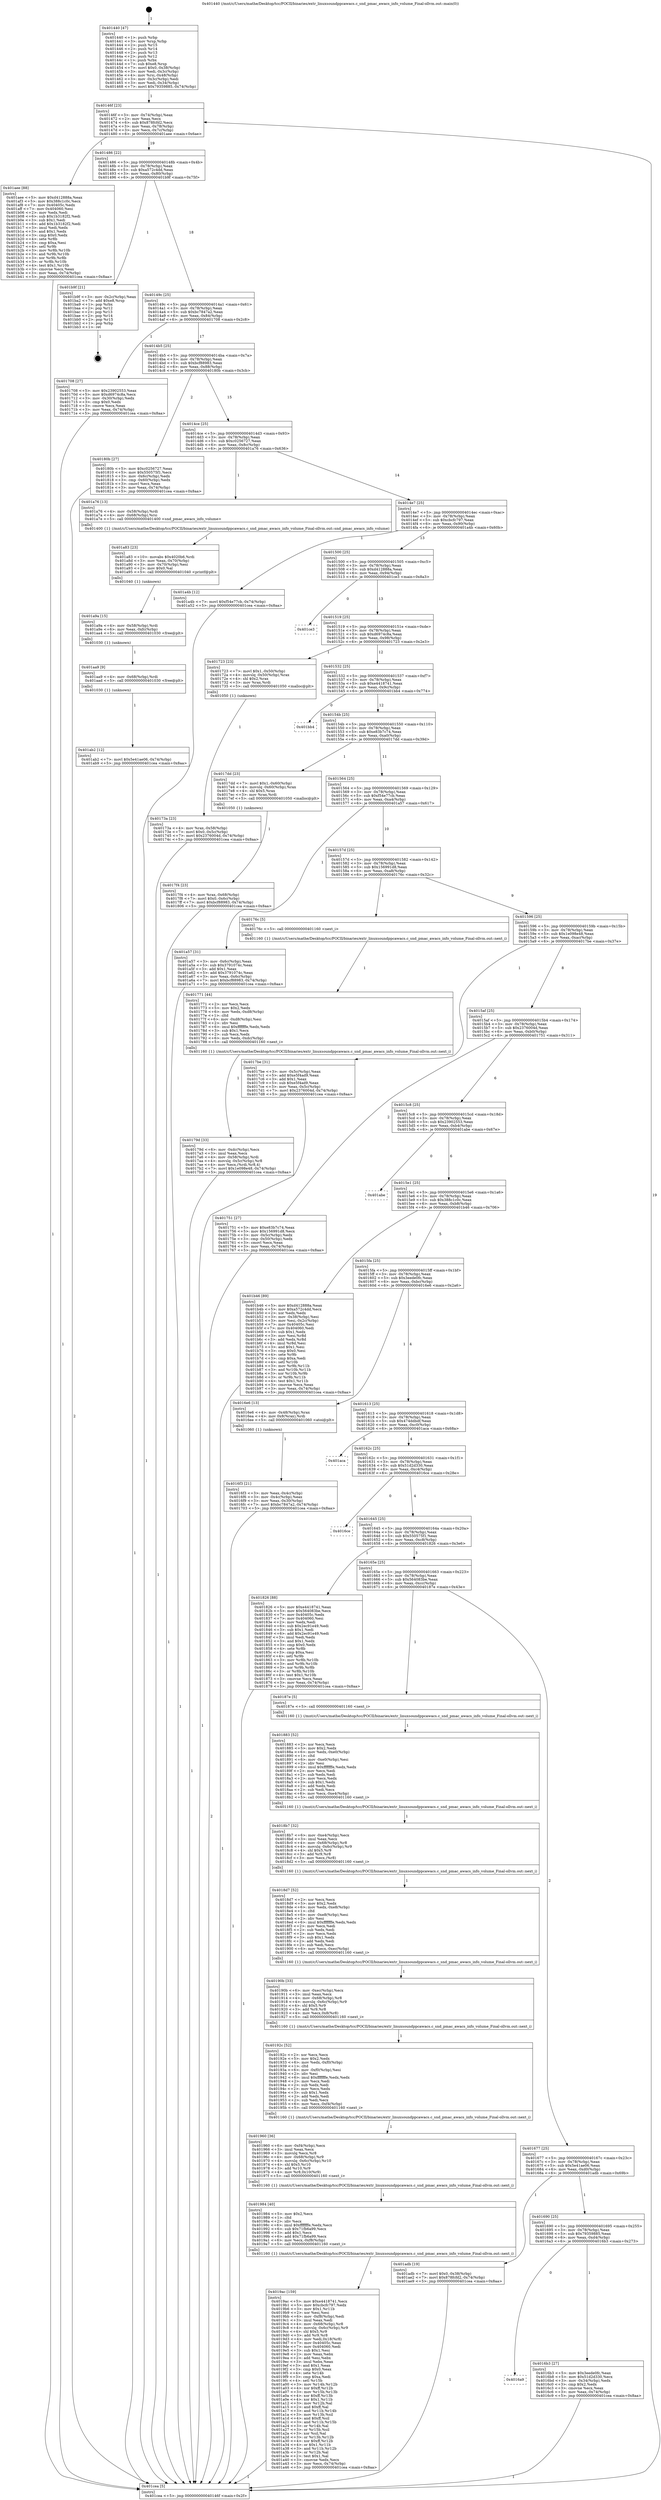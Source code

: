digraph "0x401440" {
  label = "0x401440 (/mnt/c/Users/mathe/Desktop/tcc/POCII/binaries/extr_linuxsoundppcawacs.c_snd_pmac_awacs_info_volume_Final-ollvm.out::main(0))"
  labelloc = "t"
  node[shape=record]

  Entry [label="",width=0.3,height=0.3,shape=circle,fillcolor=black,style=filled]
  "0x40146f" [label="{
     0x40146f [23]\l
     | [instrs]\l
     &nbsp;&nbsp;0x40146f \<+3\>: mov -0x74(%rbp),%eax\l
     &nbsp;&nbsp;0x401472 \<+2\>: mov %eax,%ecx\l
     &nbsp;&nbsp;0x401474 \<+6\>: sub $0x878fcfd2,%ecx\l
     &nbsp;&nbsp;0x40147a \<+3\>: mov %eax,-0x78(%rbp)\l
     &nbsp;&nbsp;0x40147d \<+3\>: mov %ecx,-0x7c(%rbp)\l
     &nbsp;&nbsp;0x401480 \<+6\>: je 0000000000401aee \<main+0x6ae\>\l
  }"]
  "0x401aee" [label="{
     0x401aee [88]\l
     | [instrs]\l
     &nbsp;&nbsp;0x401aee \<+5\>: mov $0xd412888a,%eax\l
     &nbsp;&nbsp;0x401af3 \<+5\>: mov $0x388c1c0c,%ecx\l
     &nbsp;&nbsp;0x401af8 \<+7\>: mov 0x40405c,%edx\l
     &nbsp;&nbsp;0x401aff \<+7\>: mov 0x404060,%esi\l
     &nbsp;&nbsp;0x401b06 \<+2\>: mov %edx,%edi\l
     &nbsp;&nbsp;0x401b08 \<+6\>: sub $0x1b3182f2,%edi\l
     &nbsp;&nbsp;0x401b0e \<+3\>: sub $0x1,%edi\l
     &nbsp;&nbsp;0x401b11 \<+6\>: add $0x1b3182f2,%edi\l
     &nbsp;&nbsp;0x401b17 \<+3\>: imul %edi,%edx\l
     &nbsp;&nbsp;0x401b1a \<+3\>: and $0x1,%edx\l
     &nbsp;&nbsp;0x401b1d \<+3\>: cmp $0x0,%edx\l
     &nbsp;&nbsp;0x401b20 \<+4\>: sete %r8b\l
     &nbsp;&nbsp;0x401b24 \<+3\>: cmp $0xa,%esi\l
     &nbsp;&nbsp;0x401b27 \<+4\>: setl %r9b\l
     &nbsp;&nbsp;0x401b2b \<+3\>: mov %r8b,%r10b\l
     &nbsp;&nbsp;0x401b2e \<+3\>: and %r9b,%r10b\l
     &nbsp;&nbsp;0x401b31 \<+3\>: xor %r9b,%r8b\l
     &nbsp;&nbsp;0x401b34 \<+3\>: or %r8b,%r10b\l
     &nbsp;&nbsp;0x401b37 \<+4\>: test $0x1,%r10b\l
     &nbsp;&nbsp;0x401b3b \<+3\>: cmovne %ecx,%eax\l
     &nbsp;&nbsp;0x401b3e \<+3\>: mov %eax,-0x74(%rbp)\l
     &nbsp;&nbsp;0x401b41 \<+5\>: jmp 0000000000401cea \<main+0x8aa\>\l
  }"]
  "0x401486" [label="{
     0x401486 [22]\l
     | [instrs]\l
     &nbsp;&nbsp;0x401486 \<+5\>: jmp 000000000040148b \<main+0x4b\>\l
     &nbsp;&nbsp;0x40148b \<+3\>: mov -0x78(%rbp),%eax\l
     &nbsp;&nbsp;0x40148e \<+5\>: sub $0xa572c4dd,%eax\l
     &nbsp;&nbsp;0x401493 \<+3\>: mov %eax,-0x80(%rbp)\l
     &nbsp;&nbsp;0x401496 \<+6\>: je 0000000000401b9f \<main+0x75f\>\l
  }"]
  Exit [label="",width=0.3,height=0.3,shape=circle,fillcolor=black,style=filled,peripheries=2]
  "0x401b9f" [label="{
     0x401b9f [21]\l
     | [instrs]\l
     &nbsp;&nbsp;0x401b9f \<+3\>: mov -0x2c(%rbp),%eax\l
     &nbsp;&nbsp;0x401ba2 \<+7\>: add $0xe8,%rsp\l
     &nbsp;&nbsp;0x401ba9 \<+1\>: pop %rbx\l
     &nbsp;&nbsp;0x401baa \<+2\>: pop %r12\l
     &nbsp;&nbsp;0x401bac \<+2\>: pop %r13\l
     &nbsp;&nbsp;0x401bae \<+2\>: pop %r14\l
     &nbsp;&nbsp;0x401bb0 \<+2\>: pop %r15\l
     &nbsp;&nbsp;0x401bb2 \<+1\>: pop %rbp\l
     &nbsp;&nbsp;0x401bb3 \<+1\>: ret\l
  }"]
  "0x40149c" [label="{
     0x40149c [25]\l
     | [instrs]\l
     &nbsp;&nbsp;0x40149c \<+5\>: jmp 00000000004014a1 \<main+0x61\>\l
     &nbsp;&nbsp;0x4014a1 \<+3\>: mov -0x78(%rbp),%eax\l
     &nbsp;&nbsp;0x4014a4 \<+5\>: sub $0xbc7847a2,%eax\l
     &nbsp;&nbsp;0x4014a9 \<+6\>: mov %eax,-0x84(%rbp)\l
     &nbsp;&nbsp;0x4014af \<+6\>: je 0000000000401708 \<main+0x2c8\>\l
  }"]
  "0x401ab2" [label="{
     0x401ab2 [12]\l
     | [instrs]\l
     &nbsp;&nbsp;0x401ab2 \<+7\>: movl $0x5e41ae06,-0x74(%rbp)\l
     &nbsp;&nbsp;0x401ab9 \<+5\>: jmp 0000000000401cea \<main+0x8aa\>\l
  }"]
  "0x401708" [label="{
     0x401708 [27]\l
     | [instrs]\l
     &nbsp;&nbsp;0x401708 \<+5\>: mov $0x23902553,%eax\l
     &nbsp;&nbsp;0x40170d \<+5\>: mov $0xd6974c8a,%ecx\l
     &nbsp;&nbsp;0x401712 \<+3\>: mov -0x30(%rbp),%edx\l
     &nbsp;&nbsp;0x401715 \<+3\>: cmp $0x0,%edx\l
     &nbsp;&nbsp;0x401718 \<+3\>: cmove %ecx,%eax\l
     &nbsp;&nbsp;0x40171b \<+3\>: mov %eax,-0x74(%rbp)\l
     &nbsp;&nbsp;0x40171e \<+5\>: jmp 0000000000401cea \<main+0x8aa\>\l
  }"]
  "0x4014b5" [label="{
     0x4014b5 [25]\l
     | [instrs]\l
     &nbsp;&nbsp;0x4014b5 \<+5\>: jmp 00000000004014ba \<main+0x7a\>\l
     &nbsp;&nbsp;0x4014ba \<+3\>: mov -0x78(%rbp),%eax\l
     &nbsp;&nbsp;0x4014bd \<+5\>: sub $0xbcf88983,%eax\l
     &nbsp;&nbsp;0x4014c2 \<+6\>: mov %eax,-0x88(%rbp)\l
     &nbsp;&nbsp;0x4014c8 \<+6\>: je 000000000040180b \<main+0x3cb\>\l
  }"]
  "0x401aa9" [label="{
     0x401aa9 [9]\l
     | [instrs]\l
     &nbsp;&nbsp;0x401aa9 \<+4\>: mov -0x68(%rbp),%rdi\l
     &nbsp;&nbsp;0x401aad \<+5\>: call 0000000000401030 \<free@plt\>\l
     | [calls]\l
     &nbsp;&nbsp;0x401030 \{1\} (unknown)\l
  }"]
  "0x40180b" [label="{
     0x40180b [27]\l
     | [instrs]\l
     &nbsp;&nbsp;0x40180b \<+5\>: mov $0xc0256727,%eax\l
     &nbsp;&nbsp;0x401810 \<+5\>: mov $0x550575f1,%ecx\l
     &nbsp;&nbsp;0x401815 \<+3\>: mov -0x6c(%rbp),%edx\l
     &nbsp;&nbsp;0x401818 \<+3\>: cmp -0x60(%rbp),%edx\l
     &nbsp;&nbsp;0x40181b \<+3\>: cmovl %ecx,%eax\l
     &nbsp;&nbsp;0x40181e \<+3\>: mov %eax,-0x74(%rbp)\l
     &nbsp;&nbsp;0x401821 \<+5\>: jmp 0000000000401cea \<main+0x8aa\>\l
  }"]
  "0x4014ce" [label="{
     0x4014ce [25]\l
     | [instrs]\l
     &nbsp;&nbsp;0x4014ce \<+5\>: jmp 00000000004014d3 \<main+0x93\>\l
     &nbsp;&nbsp;0x4014d3 \<+3\>: mov -0x78(%rbp),%eax\l
     &nbsp;&nbsp;0x4014d6 \<+5\>: sub $0xc0256727,%eax\l
     &nbsp;&nbsp;0x4014db \<+6\>: mov %eax,-0x8c(%rbp)\l
     &nbsp;&nbsp;0x4014e1 \<+6\>: je 0000000000401a76 \<main+0x636\>\l
  }"]
  "0x401a9a" [label="{
     0x401a9a [15]\l
     | [instrs]\l
     &nbsp;&nbsp;0x401a9a \<+4\>: mov -0x58(%rbp),%rdi\l
     &nbsp;&nbsp;0x401a9e \<+6\>: mov %eax,-0xfc(%rbp)\l
     &nbsp;&nbsp;0x401aa4 \<+5\>: call 0000000000401030 \<free@plt\>\l
     | [calls]\l
     &nbsp;&nbsp;0x401030 \{1\} (unknown)\l
  }"]
  "0x401a76" [label="{
     0x401a76 [13]\l
     | [instrs]\l
     &nbsp;&nbsp;0x401a76 \<+4\>: mov -0x58(%rbp),%rdi\l
     &nbsp;&nbsp;0x401a7a \<+4\>: mov -0x68(%rbp),%rsi\l
     &nbsp;&nbsp;0x401a7e \<+5\>: call 0000000000401400 \<snd_pmac_awacs_info_volume\>\l
     | [calls]\l
     &nbsp;&nbsp;0x401400 \{1\} (/mnt/c/Users/mathe/Desktop/tcc/POCII/binaries/extr_linuxsoundppcawacs.c_snd_pmac_awacs_info_volume_Final-ollvm.out::snd_pmac_awacs_info_volume)\l
  }"]
  "0x4014e7" [label="{
     0x4014e7 [25]\l
     | [instrs]\l
     &nbsp;&nbsp;0x4014e7 \<+5\>: jmp 00000000004014ec \<main+0xac\>\l
     &nbsp;&nbsp;0x4014ec \<+3\>: mov -0x78(%rbp),%eax\l
     &nbsp;&nbsp;0x4014ef \<+5\>: sub $0xcbcfc797,%eax\l
     &nbsp;&nbsp;0x4014f4 \<+6\>: mov %eax,-0x90(%rbp)\l
     &nbsp;&nbsp;0x4014fa \<+6\>: je 0000000000401a4b \<main+0x60b\>\l
  }"]
  "0x401a83" [label="{
     0x401a83 [23]\l
     | [instrs]\l
     &nbsp;&nbsp;0x401a83 \<+10\>: movabs $0x4020b6,%rdi\l
     &nbsp;&nbsp;0x401a8d \<+3\>: mov %eax,-0x70(%rbp)\l
     &nbsp;&nbsp;0x401a90 \<+3\>: mov -0x70(%rbp),%esi\l
     &nbsp;&nbsp;0x401a93 \<+2\>: mov $0x0,%al\l
     &nbsp;&nbsp;0x401a95 \<+5\>: call 0000000000401040 \<printf@plt\>\l
     | [calls]\l
     &nbsp;&nbsp;0x401040 \{1\} (unknown)\l
  }"]
  "0x401a4b" [label="{
     0x401a4b [12]\l
     | [instrs]\l
     &nbsp;&nbsp;0x401a4b \<+7\>: movl $0xf54e77cb,-0x74(%rbp)\l
     &nbsp;&nbsp;0x401a52 \<+5\>: jmp 0000000000401cea \<main+0x8aa\>\l
  }"]
  "0x401500" [label="{
     0x401500 [25]\l
     | [instrs]\l
     &nbsp;&nbsp;0x401500 \<+5\>: jmp 0000000000401505 \<main+0xc5\>\l
     &nbsp;&nbsp;0x401505 \<+3\>: mov -0x78(%rbp),%eax\l
     &nbsp;&nbsp;0x401508 \<+5\>: sub $0xd412888a,%eax\l
     &nbsp;&nbsp;0x40150d \<+6\>: mov %eax,-0x94(%rbp)\l
     &nbsp;&nbsp;0x401513 \<+6\>: je 0000000000401ce3 \<main+0x8a3\>\l
  }"]
  "0x4019ac" [label="{
     0x4019ac [159]\l
     | [instrs]\l
     &nbsp;&nbsp;0x4019ac \<+5\>: mov $0xe4418741,%ecx\l
     &nbsp;&nbsp;0x4019b1 \<+5\>: mov $0xcbcfc797,%edx\l
     &nbsp;&nbsp;0x4019b6 \<+3\>: mov $0x1,%r11b\l
     &nbsp;&nbsp;0x4019b9 \<+2\>: xor %esi,%esi\l
     &nbsp;&nbsp;0x4019bb \<+6\>: mov -0xf8(%rbp),%edi\l
     &nbsp;&nbsp;0x4019c1 \<+3\>: imul %eax,%edi\l
     &nbsp;&nbsp;0x4019c4 \<+4\>: mov -0x68(%rbp),%r8\l
     &nbsp;&nbsp;0x4019c8 \<+4\>: movslq -0x6c(%rbp),%r9\l
     &nbsp;&nbsp;0x4019cc \<+4\>: shl $0x5,%r9\l
     &nbsp;&nbsp;0x4019d0 \<+3\>: add %r9,%r8\l
     &nbsp;&nbsp;0x4019d3 \<+4\>: mov %edi,0x18(%r8)\l
     &nbsp;&nbsp;0x4019d7 \<+7\>: mov 0x40405c,%eax\l
     &nbsp;&nbsp;0x4019de \<+7\>: mov 0x404060,%edi\l
     &nbsp;&nbsp;0x4019e5 \<+3\>: sub $0x1,%esi\l
     &nbsp;&nbsp;0x4019e8 \<+2\>: mov %eax,%ebx\l
     &nbsp;&nbsp;0x4019ea \<+2\>: add %esi,%ebx\l
     &nbsp;&nbsp;0x4019ec \<+3\>: imul %ebx,%eax\l
     &nbsp;&nbsp;0x4019ef \<+3\>: and $0x1,%eax\l
     &nbsp;&nbsp;0x4019f2 \<+3\>: cmp $0x0,%eax\l
     &nbsp;&nbsp;0x4019f5 \<+4\>: sete %r14b\l
     &nbsp;&nbsp;0x4019f9 \<+3\>: cmp $0xa,%edi\l
     &nbsp;&nbsp;0x4019fc \<+4\>: setl %r15b\l
     &nbsp;&nbsp;0x401a00 \<+3\>: mov %r14b,%r12b\l
     &nbsp;&nbsp;0x401a03 \<+4\>: xor $0xff,%r12b\l
     &nbsp;&nbsp;0x401a07 \<+3\>: mov %r15b,%r13b\l
     &nbsp;&nbsp;0x401a0a \<+4\>: xor $0xff,%r13b\l
     &nbsp;&nbsp;0x401a0e \<+4\>: xor $0x1,%r11b\l
     &nbsp;&nbsp;0x401a12 \<+3\>: mov %r12b,%al\l
     &nbsp;&nbsp;0x401a15 \<+2\>: and $0xff,%al\l
     &nbsp;&nbsp;0x401a17 \<+3\>: and %r11b,%r14b\l
     &nbsp;&nbsp;0x401a1a \<+3\>: mov %r13b,%sil\l
     &nbsp;&nbsp;0x401a1d \<+4\>: and $0xff,%sil\l
     &nbsp;&nbsp;0x401a21 \<+3\>: and %r11b,%r15b\l
     &nbsp;&nbsp;0x401a24 \<+3\>: or %r14b,%al\l
     &nbsp;&nbsp;0x401a27 \<+3\>: or %r15b,%sil\l
     &nbsp;&nbsp;0x401a2a \<+3\>: xor %sil,%al\l
     &nbsp;&nbsp;0x401a2d \<+3\>: or %r13b,%r12b\l
     &nbsp;&nbsp;0x401a30 \<+4\>: xor $0xff,%r12b\l
     &nbsp;&nbsp;0x401a34 \<+4\>: or $0x1,%r11b\l
     &nbsp;&nbsp;0x401a38 \<+3\>: and %r11b,%r12b\l
     &nbsp;&nbsp;0x401a3b \<+3\>: or %r12b,%al\l
     &nbsp;&nbsp;0x401a3e \<+2\>: test $0x1,%al\l
     &nbsp;&nbsp;0x401a40 \<+3\>: cmovne %edx,%ecx\l
     &nbsp;&nbsp;0x401a43 \<+3\>: mov %ecx,-0x74(%rbp)\l
     &nbsp;&nbsp;0x401a46 \<+5\>: jmp 0000000000401cea \<main+0x8aa\>\l
  }"]
  "0x401ce3" [label="{
     0x401ce3\l
  }", style=dashed]
  "0x401519" [label="{
     0x401519 [25]\l
     | [instrs]\l
     &nbsp;&nbsp;0x401519 \<+5\>: jmp 000000000040151e \<main+0xde\>\l
     &nbsp;&nbsp;0x40151e \<+3\>: mov -0x78(%rbp),%eax\l
     &nbsp;&nbsp;0x401521 \<+5\>: sub $0xd6974c8a,%eax\l
     &nbsp;&nbsp;0x401526 \<+6\>: mov %eax,-0x98(%rbp)\l
     &nbsp;&nbsp;0x40152c \<+6\>: je 0000000000401723 \<main+0x2e3\>\l
  }"]
  "0x401984" [label="{
     0x401984 [40]\l
     | [instrs]\l
     &nbsp;&nbsp;0x401984 \<+5\>: mov $0x2,%ecx\l
     &nbsp;&nbsp;0x401989 \<+1\>: cltd\l
     &nbsp;&nbsp;0x40198a \<+2\>: idiv %ecx\l
     &nbsp;&nbsp;0x40198c \<+6\>: imul $0xfffffffe,%edx,%ecx\l
     &nbsp;&nbsp;0x401992 \<+6\>: sub $0x71fb6a99,%ecx\l
     &nbsp;&nbsp;0x401998 \<+3\>: add $0x1,%ecx\l
     &nbsp;&nbsp;0x40199b \<+6\>: add $0x71fb6a99,%ecx\l
     &nbsp;&nbsp;0x4019a1 \<+6\>: mov %ecx,-0xf8(%rbp)\l
     &nbsp;&nbsp;0x4019a7 \<+5\>: call 0000000000401160 \<next_i\>\l
     | [calls]\l
     &nbsp;&nbsp;0x401160 \{1\} (/mnt/c/Users/mathe/Desktop/tcc/POCII/binaries/extr_linuxsoundppcawacs.c_snd_pmac_awacs_info_volume_Final-ollvm.out::next_i)\l
  }"]
  "0x401723" [label="{
     0x401723 [23]\l
     | [instrs]\l
     &nbsp;&nbsp;0x401723 \<+7\>: movl $0x1,-0x50(%rbp)\l
     &nbsp;&nbsp;0x40172a \<+4\>: movslq -0x50(%rbp),%rax\l
     &nbsp;&nbsp;0x40172e \<+4\>: shl $0x2,%rax\l
     &nbsp;&nbsp;0x401732 \<+3\>: mov %rax,%rdi\l
     &nbsp;&nbsp;0x401735 \<+5\>: call 0000000000401050 \<malloc@plt\>\l
     | [calls]\l
     &nbsp;&nbsp;0x401050 \{1\} (unknown)\l
  }"]
  "0x401532" [label="{
     0x401532 [25]\l
     | [instrs]\l
     &nbsp;&nbsp;0x401532 \<+5\>: jmp 0000000000401537 \<main+0xf7\>\l
     &nbsp;&nbsp;0x401537 \<+3\>: mov -0x78(%rbp),%eax\l
     &nbsp;&nbsp;0x40153a \<+5\>: sub $0xe4418741,%eax\l
     &nbsp;&nbsp;0x40153f \<+6\>: mov %eax,-0x9c(%rbp)\l
     &nbsp;&nbsp;0x401545 \<+6\>: je 0000000000401bb4 \<main+0x774\>\l
  }"]
  "0x401960" [label="{
     0x401960 [36]\l
     | [instrs]\l
     &nbsp;&nbsp;0x401960 \<+6\>: mov -0xf4(%rbp),%ecx\l
     &nbsp;&nbsp;0x401966 \<+3\>: imul %eax,%ecx\l
     &nbsp;&nbsp;0x401969 \<+3\>: movslq %ecx,%r8\l
     &nbsp;&nbsp;0x40196c \<+4\>: mov -0x68(%rbp),%r9\l
     &nbsp;&nbsp;0x401970 \<+4\>: movslq -0x6c(%rbp),%r10\l
     &nbsp;&nbsp;0x401974 \<+4\>: shl $0x5,%r10\l
     &nbsp;&nbsp;0x401978 \<+3\>: add %r10,%r9\l
     &nbsp;&nbsp;0x40197b \<+4\>: mov %r8,0x10(%r9)\l
     &nbsp;&nbsp;0x40197f \<+5\>: call 0000000000401160 \<next_i\>\l
     | [calls]\l
     &nbsp;&nbsp;0x401160 \{1\} (/mnt/c/Users/mathe/Desktop/tcc/POCII/binaries/extr_linuxsoundppcawacs.c_snd_pmac_awacs_info_volume_Final-ollvm.out::next_i)\l
  }"]
  "0x401bb4" [label="{
     0x401bb4\l
  }", style=dashed]
  "0x40154b" [label="{
     0x40154b [25]\l
     | [instrs]\l
     &nbsp;&nbsp;0x40154b \<+5\>: jmp 0000000000401550 \<main+0x110\>\l
     &nbsp;&nbsp;0x401550 \<+3\>: mov -0x78(%rbp),%eax\l
     &nbsp;&nbsp;0x401553 \<+5\>: sub $0xe83b7c74,%eax\l
     &nbsp;&nbsp;0x401558 \<+6\>: mov %eax,-0xa0(%rbp)\l
     &nbsp;&nbsp;0x40155e \<+6\>: je 00000000004017dd \<main+0x39d\>\l
  }"]
  "0x40192c" [label="{
     0x40192c [52]\l
     | [instrs]\l
     &nbsp;&nbsp;0x40192c \<+2\>: xor %ecx,%ecx\l
     &nbsp;&nbsp;0x40192e \<+5\>: mov $0x2,%edx\l
     &nbsp;&nbsp;0x401933 \<+6\>: mov %edx,-0xf0(%rbp)\l
     &nbsp;&nbsp;0x401939 \<+1\>: cltd\l
     &nbsp;&nbsp;0x40193a \<+6\>: mov -0xf0(%rbp),%esi\l
     &nbsp;&nbsp;0x401940 \<+2\>: idiv %esi\l
     &nbsp;&nbsp;0x401942 \<+6\>: imul $0xfffffffe,%edx,%edx\l
     &nbsp;&nbsp;0x401948 \<+2\>: mov %ecx,%edi\l
     &nbsp;&nbsp;0x40194a \<+2\>: sub %edx,%edi\l
     &nbsp;&nbsp;0x40194c \<+2\>: mov %ecx,%edx\l
     &nbsp;&nbsp;0x40194e \<+3\>: sub $0x1,%edx\l
     &nbsp;&nbsp;0x401951 \<+2\>: add %edx,%edi\l
     &nbsp;&nbsp;0x401953 \<+2\>: sub %edi,%ecx\l
     &nbsp;&nbsp;0x401955 \<+6\>: mov %ecx,-0xf4(%rbp)\l
     &nbsp;&nbsp;0x40195b \<+5\>: call 0000000000401160 \<next_i\>\l
     | [calls]\l
     &nbsp;&nbsp;0x401160 \{1\} (/mnt/c/Users/mathe/Desktop/tcc/POCII/binaries/extr_linuxsoundppcawacs.c_snd_pmac_awacs_info_volume_Final-ollvm.out::next_i)\l
  }"]
  "0x4017dd" [label="{
     0x4017dd [23]\l
     | [instrs]\l
     &nbsp;&nbsp;0x4017dd \<+7\>: movl $0x1,-0x60(%rbp)\l
     &nbsp;&nbsp;0x4017e4 \<+4\>: movslq -0x60(%rbp),%rax\l
     &nbsp;&nbsp;0x4017e8 \<+4\>: shl $0x5,%rax\l
     &nbsp;&nbsp;0x4017ec \<+3\>: mov %rax,%rdi\l
     &nbsp;&nbsp;0x4017ef \<+5\>: call 0000000000401050 \<malloc@plt\>\l
     | [calls]\l
     &nbsp;&nbsp;0x401050 \{1\} (unknown)\l
  }"]
  "0x401564" [label="{
     0x401564 [25]\l
     | [instrs]\l
     &nbsp;&nbsp;0x401564 \<+5\>: jmp 0000000000401569 \<main+0x129\>\l
     &nbsp;&nbsp;0x401569 \<+3\>: mov -0x78(%rbp),%eax\l
     &nbsp;&nbsp;0x40156c \<+5\>: sub $0xf54e77cb,%eax\l
     &nbsp;&nbsp;0x401571 \<+6\>: mov %eax,-0xa4(%rbp)\l
     &nbsp;&nbsp;0x401577 \<+6\>: je 0000000000401a57 \<main+0x617\>\l
  }"]
  "0x40190b" [label="{
     0x40190b [33]\l
     | [instrs]\l
     &nbsp;&nbsp;0x40190b \<+6\>: mov -0xec(%rbp),%ecx\l
     &nbsp;&nbsp;0x401911 \<+3\>: imul %eax,%ecx\l
     &nbsp;&nbsp;0x401914 \<+4\>: mov -0x68(%rbp),%r8\l
     &nbsp;&nbsp;0x401918 \<+4\>: movslq -0x6c(%rbp),%r9\l
     &nbsp;&nbsp;0x40191c \<+4\>: shl $0x5,%r9\l
     &nbsp;&nbsp;0x401920 \<+3\>: add %r9,%r8\l
     &nbsp;&nbsp;0x401923 \<+4\>: mov %ecx,0x8(%r8)\l
     &nbsp;&nbsp;0x401927 \<+5\>: call 0000000000401160 \<next_i\>\l
     | [calls]\l
     &nbsp;&nbsp;0x401160 \{1\} (/mnt/c/Users/mathe/Desktop/tcc/POCII/binaries/extr_linuxsoundppcawacs.c_snd_pmac_awacs_info_volume_Final-ollvm.out::next_i)\l
  }"]
  "0x401a57" [label="{
     0x401a57 [31]\l
     | [instrs]\l
     &nbsp;&nbsp;0x401a57 \<+3\>: mov -0x6c(%rbp),%eax\l
     &nbsp;&nbsp;0x401a5a \<+5\>: sub $0x3791074c,%eax\l
     &nbsp;&nbsp;0x401a5f \<+3\>: add $0x1,%eax\l
     &nbsp;&nbsp;0x401a62 \<+5\>: add $0x3791074c,%eax\l
     &nbsp;&nbsp;0x401a67 \<+3\>: mov %eax,-0x6c(%rbp)\l
     &nbsp;&nbsp;0x401a6a \<+7\>: movl $0xbcf88983,-0x74(%rbp)\l
     &nbsp;&nbsp;0x401a71 \<+5\>: jmp 0000000000401cea \<main+0x8aa\>\l
  }"]
  "0x40157d" [label="{
     0x40157d [25]\l
     | [instrs]\l
     &nbsp;&nbsp;0x40157d \<+5\>: jmp 0000000000401582 \<main+0x142\>\l
     &nbsp;&nbsp;0x401582 \<+3\>: mov -0x78(%rbp),%eax\l
     &nbsp;&nbsp;0x401585 \<+5\>: sub $0x156991d8,%eax\l
     &nbsp;&nbsp;0x40158a \<+6\>: mov %eax,-0xa8(%rbp)\l
     &nbsp;&nbsp;0x401590 \<+6\>: je 000000000040176c \<main+0x32c\>\l
  }"]
  "0x4018d7" [label="{
     0x4018d7 [52]\l
     | [instrs]\l
     &nbsp;&nbsp;0x4018d7 \<+2\>: xor %ecx,%ecx\l
     &nbsp;&nbsp;0x4018d9 \<+5\>: mov $0x2,%edx\l
     &nbsp;&nbsp;0x4018de \<+6\>: mov %edx,-0xe8(%rbp)\l
     &nbsp;&nbsp;0x4018e4 \<+1\>: cltd\l
     &nbsp;&nbsp;0x4018e5 \<+6\>: mov -0xe8(%rbp),%esi\l
     &nbsp;&nbsp;0x4018eb \<+2\>: idiv %esi\l
     &nbsp;&nbsp;0x4018ed \<+6\>: imul $0xfffffffe,%edx,%edx\l
     &nbsp;&nbsp;0x4018f3 \<+2\>: mov %ecx,%edi\l
     &nbsp;&nbsp;0x4018f5 \<+2\>: sub %edx,%edi\l
     &nbsp;&nbsp;0x4018f7 \<+2\>: mov %ecx,%edx\l
     &nbsp;&nbsp;0x4018f9 \<+3\>: sub $0x1,%edx\l
     &nbsp;&nbsp;0x4018fc \<+2\>: add %edx,%edi\l
     &nbsp;&nbsp;0x4018fe \<+2\>: sub %edi,%ecx\l
     &nbsp;&nbsp;0x401900 \<+6\>: mov %ecx,-0xec(%rbp)\l
     &nbsp;&nbsp;0x401906 \<+5\>: call 0000000000401160 \<next_i\>\l
     | [calls]\l
     &nbsp;&nbsp;0x401160 \{1\} (/mnt/c/Users/mathe/Desktop/tcc/POCII/binaries/extr_linuxsoundppcawacs.c_snd_pmac_awacs_info_volume_Final-ollvm.out::next_i)\l
  }"]
  "0x40176c" [label="{
     0x40176c [5]\l
     | [instrs]\l
     &nbsp;&nbsp;0x40176c \<+5\>: call 0000000000401160 \<next_i\>\l
     | [calls]\l
     &nbsp;&nbsp;0x401160 \{1\} (/mnt/c/Users/mathe/Desktop/tcc/POCII/binaries/extr_linuxsoundppcawacs.c_snd_pmac_awacs_info_volume_Final-ollvm.out::next_i)\l
  }"]
  "0x401596" [label="{
     0x401596 [25]\l
     | [instrs]\l
     &nbsp;&nbsp;0x401596 \<+5\>: jmp 000000000040159b \<main+0x15b\>\l
     &nbsp;&nbsp;0x40159b \<+3\>: mov -0x78(%rbp),%eax\l
     &nbsp;&nbsp;0x40159e \<+5\>: sub $0x1e098e48,%eax\l
     &nbsp;&nbsp;0x4015a3 \<+6\>: mov %eax,-0xac(%rbp)\l
     &nbsp;&nbsp;0x4015a9 \<+6\>: je 00000000004017be \<main+0x37e\>\l
  }"]
  "0x4018b7" [label="{
     0x4018b7 [32]\l
     | [instrs]\l
     &nbsp;&nbsp;0x4018b7 \<+6\>: mov -0xe4(%rbp),%ecx\l
     &nbsp;&nbsp;0x4018bd \<+3\>: imul %eax,%ecx\l
     &nbsp;&nbsp;0x4018c0 \<+4\>: mov -0x68(%rbp),%r8\l
     &nbsp;&nbsp;0x4018c4 \<+4\>: movslq -0x6c(%rbp),%r9\l
     &nbsp;&nbsp;0x4018c8 \<+4\>: shl $0x5,%r9\l
     &nbsp;&nbsp;0x4018cc \<+3\>: add %r9,%r8\l
     &nbsp;&nbsp;0x4018cf \<+3\>: mov %ecx,(%r8)\l
     &nbsp;&nbsp;0x4018d2 \<+5\>: call 0000000000401160 \<next_i\>\l
     | [calls]\l
     &nbsp;&nbsp;0x401160 \{1\} (/mnt/c/Users/mathe/Desktop/tcc/POCII/binaries/extr_linuxsoundppcawacs.c_snd_pmac_awacs_info_volume_Final-ollvm.out::next_i)\l
  }"]
  "0x4017be" [label="{
     0x4017be [31]\l
     | [instrs]\l
     &nbsp;&nbsp;0x4017be \<+3\>: mov -0x5c(%rbp),%eax\l
     &nbsp;&nbsp;0x4017c1 \<+5\>: add $0xe5f4ad9,%eax\l
     &nbsp;&nbsp;0x4017c6 \<+3\>: add $0x1,%eax\l
     &nbsp;&nbsp;0x4017c9 \<+5\>: sub $0xe5f4ad9,%eax\l
     &nbsp;&nbsp;0x4017ce \<+3\>: mov %eax,-0x5c(%rbp)\l
     &nbsp;&nbsp;0x4017d1 \<+7\>: movl $0x2376004d,-0x74(%rbp)\l
     &nbsp;&nbsp;0x4017d8 \<+5\>: jmp 0000000000401cea \<main+0x8aa\>\l
  }"]
  "0x4015af" [label="{
     0x4015af [25]\l
     | [instrs]\l
     &nbsp;&nbsp;0x4015af \<+5\>: jmp 00000000004015b4 \<main+0x174\>\l
     &nbsp;&nbsp;0x4015b4 \<+3\>: mov -0x78(%rbp),%eax\l
     &nbsp;&nbsp;0x4015b7 \<+5\>: sub $0x2376004d,%eax\l
     &nbsp;&nbsp;0x4015bc \<+6\>: mov %eax,-0xb0(%rbp)\l
     &nbsp;&nbsp;0x4015c2 \<+6\>: je 0000000000401751 \<main+0x311\>\l
  }"]
  "0x401883" [label="{
     0x401883 [52]\l
     | [instrs]\l
     &nbsp;&nbsp;0x401883 \<+2\>: xor %ecx,%ecx\l
     &nbsp;&nbsp;0x401885 \<+5\>: mov $0x2,%edx\l
     &nbsp;&nbsp;0x40188a \<+6\>: mov %edx,-0xe0(%rbp)\l
     &nbsp;&nbsp;0x401890 \<+1\>: cltd\l
     &nbsp;&nbsp;0x401891 \<+6\>: mov -0xe0(%rbp),%esi\l
     &nbsp;&nbsp;0x401897 \<+2\>: idiv %esi\l
     &nbsp;&nbsp;0x401899 \<+6\>: imul $0xfffffffe,%edx,%edx\l
     &nbsp;&nbsp;0x40189f \<+2\>: mov %ecx,%edi\l
     &nbsp;&nbsp;0x4018a1 \<+2\>: sub %edx,%edi\l
     &nbsp;&nbsp;0x4018a3 \<+2\>: mov %ecx,%edx\l
     &nbsp;&nbsp;0x4018a5 \<+3\>: sub $0x1,%edx\l
     &nbsp;&nbsp;0x4018a8 \<+2\>: add %edx,%edi\l
     &nbsp;&nbsp;0x4018aa \<+2\>: sub %edi,%ecx\l
     &nbsp;&nbsp;0x4018ac \<+6\>: mov %ecx,-0xe4(%rbp)\l
     &nbsp;&nbsp;0x4018b2 \<+5\>: call 0000000000401160 \<next_i\>\l
     | [calls]\l
     &nbsp;&nbsp;0x401160 \{1\} (/mnt/c/Users/mathe/Desktop/tcc/POCII/binaries/extr_linuxsoundppcawacs.c_snd_pmac_awacs_info_volume_Final-ollvm.out::next_i)\l
  }"]
  "0x401751" [label="{
     0x401751 [27]\l
     | [instrs]\l
     &nbsp;&nbsp;0x401751 \<+5\>: mov $0xe83b7c74,%eax\l
     &nbsp;&nbsp;0x401756 \<+5\>: mov $0x156991d8,%ecx\l
     &nbsp;&nbsp;0x40175b \<+3\>: mov -0x5c(%rbp),%edx\l
     &nbsp;&nbsp;0x40175e \<+3\>: cmp -0x50(%rbp),%edx\l
     &nbsp;&nbsp;0x401761 \<+3\>: cmovl %ecx,%eax\l
     &nbsp;&nbsp;0x401764 \<+3\>: mov %eax,-0x74(%rbp)\l
     &nbsp;&nbsp;0x401767 \<+5\>: jmp 0000000000401cea \<main+0x8aa\>\l
  }"]
  "0x4015c8" [label="{
     0x4015c8 [25]\l
     | [instrs]\l
     &nbsp;&nbsp;0x4015c8 \<+5\>: jmp 00000000004015cd \<main+0x18d\>\l
     &nbsp;&nbsp;0x4015cd \<+3\>: mov -0x78(%rbp),%eax\l
     &nbsp;&nbsp;0x4015d0 \<+5\>: sub $0x23902553,%eax\l
     &nbsp;&nbsp;0x4015d5 \<+6\>: mov %eax,-0xb4(%rbp)\l
     &nbsp;&nbsp;0x4015db \<+6\>: je 0000000000401abe \<main+0x67e\>\l
  }"]
  "0x4017f4" [label="{
     0x4017f4 [23]\l
     | [instrs]\l
     &nbsp;&nbsp;0x4017f4 \<+4\>: mov %rax,-0x68(%rbp)\l
     &nbsp;&nbsp;0x4017f8 \<+7\>: movl $0x0,-0x6c(%rbp)\l
     &nbsp;&nbsp;0x4017ff \<+7\>: movl $0xbcf88983,-0x74(%rbp)\l
     &nbsp;&nbsp;0x401806 \<+5\>: jmp 0000000000401cea \<main+0x8aa\>\l
  }"]
  "0x401abe" [label="{
     0x401abe\l
  }", style=dashed]
  "0x4015e1" [label="{
     0x4015e1 [25]\l
     | [instrs]\l
     &nbsp;&nbsp;0x4015e1 \<+5\>: jmp 00000000004015e6 \<main+0x1a6\>\l
     &nbsp;&nbsp;0x4015e6 \<+3\>: mov -0x78(%rbp),%eax\l
     &nbsp;&nbsp;0x4015e9 \<+5\>: sub $0x388c1c0c,%eax\l
     &nbsp;&nbsp;0x4015ee \<+6\>: mov %eax,-0xb8(%rbp)\l
     &nbsp;&nbsp;0x4015f4 \<+6\>: je 0000000000401b46 \<main+0x706\>\l
  }"]
  "0x40179d" [label="{
     0x40179d [33]\l
     | [instrs]\l
     &nbsp;&nbsp;0x40179d \<+6\>: mov -0xdc(%rbp),%ecx\l
     &nbsp;&nbsp;0x4017a3 \<+3\>: imul %eax,%ecx\l
     &nbsp;&nbsp;0x4017a6 \<+4\>: mov -0x58(%rbp),%rdi\l
     &nbsp;&nbsp;0x4017aa \<+4\>: movslq -0x5c(%rbp),%r8\l
     &nbsp;&nbsp;0x4017ae \<+4\>: mov %ecx,(%rdi,%r8,4)\l
     &nbsp;&nbsp;0x4017b2 \<+7\>: movl $0x1e098e48,-0x74(%rbp)\l
     &nbsp;&nbsp;0x4017b9 \<+5\>: jmp 0000000000401cea \<main+0x8aa\>\l
  }"]
  "0x401b46" [label="{
     0x401b46 [89]\l
     | [instrs]\l
     &nbsp;&nbsp;0x401b46 \<+5\>: mov $0xd412888a,%eax\l
     &nbsp;&nbsp;0x401b4b \<+5\>: mov $0xa572c4dd,%ecx\l
     &nbsp;&nbsp;0x401b50 \<+2\>: xor %edx,%edx\l
     &nbsp;&nbsp;0x401b52 \<+3\>: mov -0x38(%rbp),%esi\l
     &nbsp;&nbsp;0x401b55 \<+3\>: mov %esi,-0x2c(%rbp)\l
     &nbsp;&nbsp;0x401b58 \<+7\>: mov 0x40405c,%esi\l
     &nbsp;&nbsp;0x401b5f \<+7\>: mov 0x404060,%edi\l
     &nbsp;&nbsp;0x401b66 \<+3\>: sub $0x1,%edx\l
     &nbsp;&nbsp;0x401b69 \<+3\>: mov %esi,%r8d\l
     &nbsp;&nbsp;0x401b6c \<+3\>: add %edx,%r8d\l
     &nbsp;&nbsp;0x401b6f \<+4\>: imul %r8d,%esi\l
     &nbsp;&nbsp;0x401b73 \<+3\>: and $0x1,%esi\l
     &nbsp;&nbsp;0x401b76 \<+3\>: cmp $0x0,%esi\l
     &nbsp;&nbsp;0x401b79 \<+4\>: sete %r9b\l
     &nbsp;&nbsp;0x401b7d \<+3\>: cmp $0xa,%edi\l
     &nbsp;&nbsp;0x401b80 \<+4\>: setl %r10b\l
     &nbsp;&nbsp;0x401b84 \<+3\>: mov %r9b,%r11b\l
     &nbsp;&nbsp;0x401b87 \<+3\>: and %r10b,%r11b\l
     &nbsp;&nbsp;0x401b8a \<+3\>: xor %r10b,%r9b\l
     &nbsp;&nbsp;0x401b8d \<+3\>: or %r9b,%r11b\l
     &nbsp;&nbsp;0x401b90 \<+4\>: test $0x1,%r11b\l
     &nbsp;&nbsp;0x401b94 \<+3\>: cmovne %ecx,%eax\l
     &nbsp;&nbsp;0x401b97 \<+3\>: mov %eax,-0x74(%rbp)\l
     &nbsp;&nbsp;0x401b9a \<+5\>: jmp 0000000000401cea \<main+0x8aa\>\l
  }"]
  "0x4015fa" [label="{
     0x4015fa [25]\l
     | [instrs]\l
     &nbsp;&nbsp;0x4015fa \<+5\>: jmp 00000000004015ff \<main+0x1bf\>\l
     &nbsp;&nbsp;0x4015ff \<+3\>: mov -0x78(%rbp),%eax\l
     &nbsp;&nbsp;0x401602 \<+5\>: sub $0x3eede0fc,%eax\l
     &nbsp;&nbsp;0x401607 \<+6\>: mov %eax,-0xbc(%rbp)\l
     &nbsp;&nbsp;0x40160d \<+6\>: je 00000000004016e6 \<main+0x2a6\>\l
  }"]
  "0x401771" [label="{
     0x401771 [44]\l
     | [instrs]\l
     &nbsp;&nbsp;0x401771 \<+2\>: xor %ecx,%ecx\l
     &nbsp;&nbsp;0x401773 \<+5\>: mov $0x2,%edx\l
     &nbsp;&nbsp;0x401778 \<+6\>: mov %edx,-0xd8(%rbp)\l
     &nbsp;&nbsp;0x40177e \<+1\>: cltd\l
     &nbsp;&nbsp;0x40177f \<+6\>: mov -0xd8(%rbp),%esi\l
     &nbsp;&nbsp;0x401785 \<+2\>: idiv %esi\l
     &nbsp;&nbsp;0x401787 \<+6\>: imul $0xfffffffe,%edx,%edx\l
     &nbsp;&nbsp;0x40178d \<+3\>: sub $0x1,%ecx\l
     &nbsp;&nbsp;0x401790 \<+2\>: sub %ecx,%edx\l
     &nbsp;&nbsp;0x401792 \<+6\>: mov %edx,-0xdc(%rbp)\l
     &nbsp;&nbsp;0x401798 \<+5\>: call 0000000000401160 \<next_i\>\l
     | [calls]\l
     &nbsp;&nbsp;0x401160 \{1\} (/mnt/c/Users/mathe/Desktop/tcc/POCII/binaries/extr_linuxsoundppcawacs.c_snd_pmac_awacs_info_volume_Final-ollvm.out::next_i)\l
  }"]
  "0x4016e6" [label="{
     0x4016e6 [13]\l
     | [instrs]\l
     &nbsp;&nbsp;0x4016e6 \<+4\>: mov -0x48(%rbp),%rax\l
     &nbsp;&nbsp;0x4016ea \<+4\>: mov 0x8(%rax),%rdi\l
     &nbsp;&nbsp;0x4016ee \<+5\>: call 0000000000401060 \<atoi@plt\>\l
     | [calls]\l
     &nbsp;&nbsp;0x401060 \{1\} (unknown)\l
  }"]
  "0x401613" [label="{
     0x401613 [25]\l
     | [instrs]\l
     &nbsp;&nbsp;0x401613 \<+5\>: jmp 0000000000401618 \<main+0x1d8\>\l
     &nbsp;&nbsp;0x401618 \<+3\>: mov -0x78(%rbp),%eax\l
     &nbsp;&nbsp;0x40161b \<+5\>: sub $0x474ddbdf,%eax\l
     &nbsp;&nbsp;0x401620 \<+6\>: mov %eax,-0xc0(%rbp)\l
     &nbsp;&nbsp;0x401626 \<+6\>: je 0000000000401aca \<main+0x68a\>\l
  }"]
  "0x40173a" [label="{
     0x40173a [23]\l
     | [instrs]\l
     &nbsp;&nbsp;0x40173a \<+4\>: mov %rax,-0x58(%rbp)\l
     &nbsp;&nbsp;0x40173e \<+7\>: movl $0x0,-0x5c(%rbp)\l
     &nbsp;&nbsp;0x401745 \<+7\>: movl $0x2376004d,-0x74(%rbp)\l
     &nbsp;&nbsp;0x40174c \<+5\>: jmp 0000000000401cea \<main+0x8aa\>\l
  }"]
  "0x401aca" [label="{
     0x401aca\l
  }", style=dashed]
  "0x40162c" [label="{
     0x40162c [25]\l
     | [instrs]\l
     &nbsp;&nbsp;0x40162c \<+5\>: jmp 0000000000401631 \<main+0x1f1\>\l
     &nbsp;&nbsp;0x401631 \<+3\>: mov -0x78(%rbp),%eax\l
     &nbsp;&nbsp;0x401634 \<+5\>: sub $0x51d2d330,%eax\l
     &nbsp;&nbsp;0x401639 \<+6\>: mov %eax,-0xc4(%rbp)\l
     &nbsp;&nbsp;0x40163f \<+6\>: je 00000000004016ce \<main+0x28e\>\l
  }"]
  "0x4016f3" [label="{
     0x4016f3 [21]\l
     | [instrs]\l
     &nbsp;&nbsp;0x4016f3 \<+3\>: mov %eax,-0x4c(%rbp)\l
     &nbsp;&nbsp;0x4016f6 \<+3\>: mov -0x4c(%rbp),%eax\l
     &nbsp;&nbsp;0x4016f9 \<+3\>: mov %eax,-0x30(%rbp)\l
     &nbsp;&nbsp;0x4016fc \<+7\>: movl $0xbc7847a2,-0x74(%rbp)\l
     &nbsp;&nbsp;0x401703 \<+5\>: jmp 0000000000401cea \<main+0x8aa\>\l
  }"]
  "0x4016ce" [label="{
     0x4016ce\l
  }", style=dashed]
  "0x401645" [label="{
     0x401645 [25]\l
     | [instrs]\l
     &nbsp;&nbsp;0x401645 \<+5\>: jmp 000000000040164a \<main+0x20a\>\l
     &nbsp;&nbsp;0x40164a \<+3\>: mov -0x78(%rbp),%eax\l
     &nbsp;&nbsp;0x40164d \<+5\>: sub $0x550575f1,%eax\l
     &nbsp;&nbsp;0x401652 \<+6\>: mov %eax,-0xc8(%rbp)\l
     &nbsp;&nbsp;0x401658 \<+6\>: je 0000000000401826 \<main+0x3e6\>\l
  }"]
  "0x401440" [label="{
     0x401440 [47]\l
     | [instrs]\l
     &nbsp;&nbsp;0x401440 \<+1\>: push %rbp\l
     &nbsp;&nbsp;0x401441 \<+3\>: mov %rsp,%rbp\l
     &nbsp;&nbsp;0x401444 \<+2\>: push %r15\l
     &nbsp;&nbsp;0x401446 \<+2\>: push %r14\l
     &nbsp;&nbsp;0x401448 \<+2\>: push %r13\l
     &nbsp;&nbsp;0x40144a \<+2\>: push %r12\l
     &nbsp;&nbsp;0x40144c \<+1\>: push %rbx\l
     &nbsp;&nbsp;0x40144d \<+7\>: sub $0xe8,%rsp\l
     &nbsp;&nbsp;0x401454 \<+7\>: movl $0x0,-0x38(%rbp)\l
     &nbsp;&nbsp;0x40145b \<+3\>: mov %edi,-0x3c(%rbp)\l
     &nbsp;&nbsp;0x40145e \<+4\>: mov %rsi,-0x48(%rbp)\l
     &nbsp;&nbsp;0x401462 \<+3\>: mov -0x3c(%rbp),%edi\l
     &nbsp;&nbsp;0x401465 \<+3\>: mov %edi,-0x34(%rbp)\l
     &nbsp;&nbsp;0x401468 \<+7\>: movl $0x79359885,-0x74(%rbp)\l
  }"]
  "0x401826" [label="{
     0x401826 [88]\l
     | [instrs]\l
     &nbsp;&nbsp;0x401826 \<+5\>: mov $0xe4418741,%eax\l
     &nbsp;&nbsp;0x40182b \<+5\>: mov $0x564083be,%ecx\l
     &nbsp;&nbsp;0x401830 \<+7\>: mov 0x40405c,%edx\l
     &nbsp;&nbsp;0x401837 \<+7\>: mov 0x404060,%esi\l
     &nbsp;&nbsp;0x40183e \<+2\>: mov %edx,%edi\l
     &nbsp;&nbsp;0x401840 \<+6\>: sub $0x2ec91e49,%edi\l
     &nbsp;&nbsp;0x401846 \<+3\>: sub $0x1,%edi\l
     &nbsp;&nbsp;0x401849 \<+6\>: add $0x2ec91e49,%edi\l
     &nbsp;&nbsp;0x40184f \<+3\>: imul %edi,%edx\l
     &nbsp;&nbsp;0x401852 \<+3\>: and $0x1,%edx\l
     &nbsp;&nbsp;0x401855 \<+3\>: cmp $0x0,%edx\l
     &nbsp;&nbsp;0x401858 \<+4\>: sete %r8b\l
     &nbsp;&nbsp;0x40185c \<+3\>: cmp $0xa,%esi\l
     &nbsp;&nbsp;0x40185f \<+4\>: setl %r9b\l
     &nbsp;&nbsp;0x401863 \<+3\>: mov %r8b,%r10b\l
     &nbsp;&nbsp;0x401866 \<+3\>: and %r9b,%r10b\l
     &nbsp;&nbsp;0x401869 \<+3\>: xor %r9b,%r8b\l
     &nbsp;&nbsp;0x40186c \<+3\>: or %r8b,%r10b\l
     &nbsp;&nbsp;0x40186f \<+4\>: test $0x1,%r10b\l
     &nbsp;&nbsp;0x401873 \<+3\>: cmovne %ecx,%eax\l
     &nbsp;&nbsp;0x401876 \<+3\>: mov %eax,-0x74(%rbp)\l
     &nbsp;&nbsp;0x401879 \<+5\>: jmp 0000000000401cea \<main+0x8aa\>\l
  }"]
  "0x40165e" [label="{
     0x40165e [25]\l
     | [instrs]\l
     &nbsp;&nbsp;0x40165e \<+5\>: jmp 0000000000401663 \<main+0x223\>\l
     &nbsp;&nbsp;0x401663 \<+3\>: mov -0x78(%rbp),%eax\l
     &nbsp;&nbsp;0x401666 \<+5\>: sub $0x564083be,%eax\l
     &nbsp;&nbsp;0x40166b \<+6\>: mov %eax,-0xcc(%rbp)\l
     &nbsp;&nbsp;0x401671 \<+6\>: je 000000000040187e \<main+0x43e\>\l
  }"]
  "0x401cea" [label="{
     0x401cea [5]\l
     | [instrs]\l
     &nbsp;&nbsp;0x401cea \<+5\>: jmp 000000000040146f \<main+0x2f\>\l
  }"]
  "0x40187e" [label="{
     0x40187e [5]\l
     | [instrs]\l
     &nbsp;&nbsp;0x40187e \<+5\>: call 0000000000401160 \<next_i\>\l
     | [calls]\l
     &nbsp;&nbsp;0x401160 \{1\} (/mnt/c/Users/mathe/Desktop/tcc/POCII/binaries/extr_linuxsoundppcawacs.c_snd_pmac_awacs_info_volume_Final-ollvm.out::next_i)\l
  }"]
  "0x401677" [label="{
     0x401677 [25]\l
     | [instrs]\l
     &nbsp;&nbsp;0x401677 \<+5\>: jmp 000000000040167c \<main+0x23c\>\l
     &nbsp;&nbsp;0x40167c \<+3\>: mov -0x78(%rbp),%eax\l
     &nbsp;&nbsp;0x40167f \<+5\>: sub $0x5e41ae06,%eax\l
     &nbsp;&nbsp;0x401684 \<+6\>: mov %eax,-0xd0(%rbp)\l
     &nbsp;&nbsp;0x40168a \<+6\>: je 0000000000401adb \<main+0x69b\>\l
  }"]
  "0x4016a9" [label="{
     0x4016a9\l
  }", style=dashed]
  "0x401adb" [label="{
     0x401adb [19]\l
     | [instrs]\l
     &nbsp;&nbsp;0x401adb \<+7\>: movl $0x0,-0x38(%rbp)\l
     &nbsp;&nbsp;0x401ae2 \<+7\>: movl $0x878fcfd2,-0x74(%rbp)\l
     &nbsp;&nbsp;0x401ae9 \<+5\>: jmp 0000000000401cea \<main+0x8aa\>\l
  }"]
  "0x401690" [label="{
     0x401690 [25]\l
     | [instrs]\l
     &nbsp;&nbsp;0x401690 \<+5\>: jmp 0000000000401695 \<main+0x255\>\l
     &nbsp;&nbsp;0x401695 \<+3\>: mov -0x78(%rbp),%eax\l
     &nbsp;&nbsp;0x401698 \<+5\>: sub $0x79359885,%eax\l
     &nbsp;&nbsp;0x40169d \<+6\>: mov %eax,-0xd4(%rbp)\l
     &nbsp;&nbsp;0x4016a3 \<+6\>: je 00000000004016b3 \<main+0x273\>\l
  }"]
  "0x4016b3" [label="{
     0x4016b3 [27]\l
     | [instrs]\l
     &nbsp;&nbsp;0x4016b3 \<+5\>: mov $0x3eede0fc,%eax\l
     &nbsp;&nbsp;0x4016b8 \<+5\>: mov $0x51d2d330,%ecx\l
     &nbsp;&nbsp;0x4016bd \<+3\>: mov -0x34(%rbp),%edx\l
     &nbsp;&nbsp;0x4016c0 \<+3\>: cmp $0x2,%edx\l
     &nbsp;&nbsp;0x4016c3 \<+3\>: cmovne %ecx,%eax\l
     &nbsp;&nbsp;0x4016c6 \<+3\>: mov %eax,-0x74(%rbp)\l
     &nbsp;&nbsp;0x4016c9 \<+5\>: jmp 0000000000401cea \<main+0x8aa\>\l
  }"]
  Entry -> "0x401440" [label=" 1"]
  "0x40146f" -> "0x401aee" [label=" 1"]
  "0x40146f" -> "0x401486" [label=" 19"]
  "0x401b9f" -> Exit [label=" 1"]
  "0x401486" -> "0x401b9f" [label=" 1"]
  "0x401486" -> "0x40149c" [label=" 18"]
  "0x401b46" -> "0x401cea" [label=" 1"]
  "0x40149c" -> "0x401708" [label=" 1"]
  "0x40149c" -> "0x4014b5" [label=" 17"]
  "0x401aee" -> "0x401cea" [label=" 1"]
  "0x4014b5" -> "0x40180b" [label=" 2"]
  "0x4014b5" -> "0x4014ce" [label=" 15"]
  "0x401adb" -> "0x401cea" [label=" 1"]
  "0x4014ce" -> "0x401a76" [label=" 1"]
  "0x4014ce" -> "0x4014e7" [label=" 14"]
  "0x401ab2" -> "0x401cea" [label=" 1"]
  "0x4014e7" -> "0x401a4b" [label=" 1"]
  "0x4014e7" -> "0x401500" [label=" 13"]
  "0x401aa9" -> "0x401ab2" [label=" 1"]
  "0x401500" -> "0x401ce3" [label=" 0"]
  "0x401500" -> "0x401519" [label=" 13"]
  "0x401a9a" -> "0x401aa9" [label=" 1"]
  "0x401519" -> "0x401723" [label=" 1"]
  "0x401519" -> "0x401532" [label=" 12"]
  "0x401a83" -> "0x401a9a" [label=" 1"]
  "0x401532" -> "0x401bb4" [label=" 0"]
  "0x401532" -> "0x40154b" [label=" 12"]
  "0x401a76" -> "0x401a83" [label=" 1"]
  "0x40154b" -> "0x4017dd" [label=" 1"]
  "0x40154b" -> "0x401564" [label=" 11"]
  "0x401a57" -> "0x401cea" [label=" 1"]
  "0x401564" -> "0x401a57" [label=" 1"]
  "0x401564" -> "0x40157d" [label=" 10"]
  "0x401a4b" -> "0x401cea" [label=" 1"]
  "0x40157d" -> "0x40176c" [label=" 1"]
  "0x40157d" -> "0x401596" [label=" 9"]
  "0x4019ac" -> "0x401cea" [label=" 1"]
  "0x401596" -> "0x4017be" [label=" 1"]
  "0x401596" -> "0x4015af" [label=" 8"]
  "0x401984" -> "0x4019ac" [label=" 1"]
  "0x4015af" -> "0x401751" [label=" 2"]
  "0x4015af" -> "0x4015c8" [label=" 6"]
  "0x401960" -> "0x401984" [label=" 1"]
  "0x4015c8" -> "0x401abe" [label=" 0"]
  "0x4015c8" -> "0x4015e1" [label=" 6"]
  "0x40192c" -> "0x401960" [label=" 1"]
  "0x4015e1" -> "0x401b46" [label=" 1"]
  "0x4015e1" -> "0x4015fa" [label=" 5"]
  "0x40190b" -> "0x40192c" [label=" 1"]
  "0x4015fa" -> "0x4016e6" [label=" 1"]
  "0x4015fa" -> "0x401613" [label=" 4"]
  "0x4018d7" -> "0x40190b" [label=" 1"]
  "0x401613" -> "0x401aca" [label=" 0"]
  "0x401613" -> "0x40162c" [label=" 4"]
  "0x4018b7" -> "0x4018d7" [label=" 1"]
  "0x40162c" -> "0x4016ce" [label=" 0"]
  "0x40162c" -> "0x401645" [label=" 4"]
  "0x401883" -> "0x4018b7" [label=" 1"]
  "0x401645" -> "0x401826" [label=" 1"]
  "0x401645" -> "0x40165e" [label=" 3"]
  "0x40187e" -> "0x401883" [label=" 1"]
  "0x40165e" -> "0x40187e" [label=" 1"]
  "0x40165e" -> "0x401677" [label=" 2"]
  "0x401826" -> "0x401cea" [label=" 1"]
  "0x401677" -> "0x401adb" [label=" 1"]
  "0x401677" -> "0x401690" [label=" 1"]
  "0x40180b" -> "0x401cea" [label=" 2"]
  "0x401690" -> "0x4016b3" [label=" 1"]
  "0x401690" -> "0x4016a9" [label=" 0"]
  "0x4016b3" -> "0x401cea" [label=" 1"]
  "0x401440" -> "0x40146f" [label=" 1"]
  "0x401cea" -> "0x40146f" [label=" 19"]
  "0x4016e6" -> "0x4016f3" [label=" 1"]
  "0x4016f3" -> "0x401cea" [label=" 1"]
  "0x401708" -> "0x401cea" [label=" 1"]
  "0x401723" -> "0x40173a" [label=" 1"]
  "0x40173a" -> "0x401cea" [label=" 1"]
  "0x401751" -> "0x401cea" [label=" 2"]
  "0x40176c" -> "0x401771" [label=" 1"]
  "0x401771" -> "0x40179d" [label=" 1"]
  "0x40179d" -> "0x401cea" [label=" 1"]
  "0x4017be" -> "0x401cea" [label=" 1"]
  "0x4017dd" -> "0x4017f4" [label=" 1"]
  "0x4017f4" -> "0x401cea" [label=" 1"]
}
